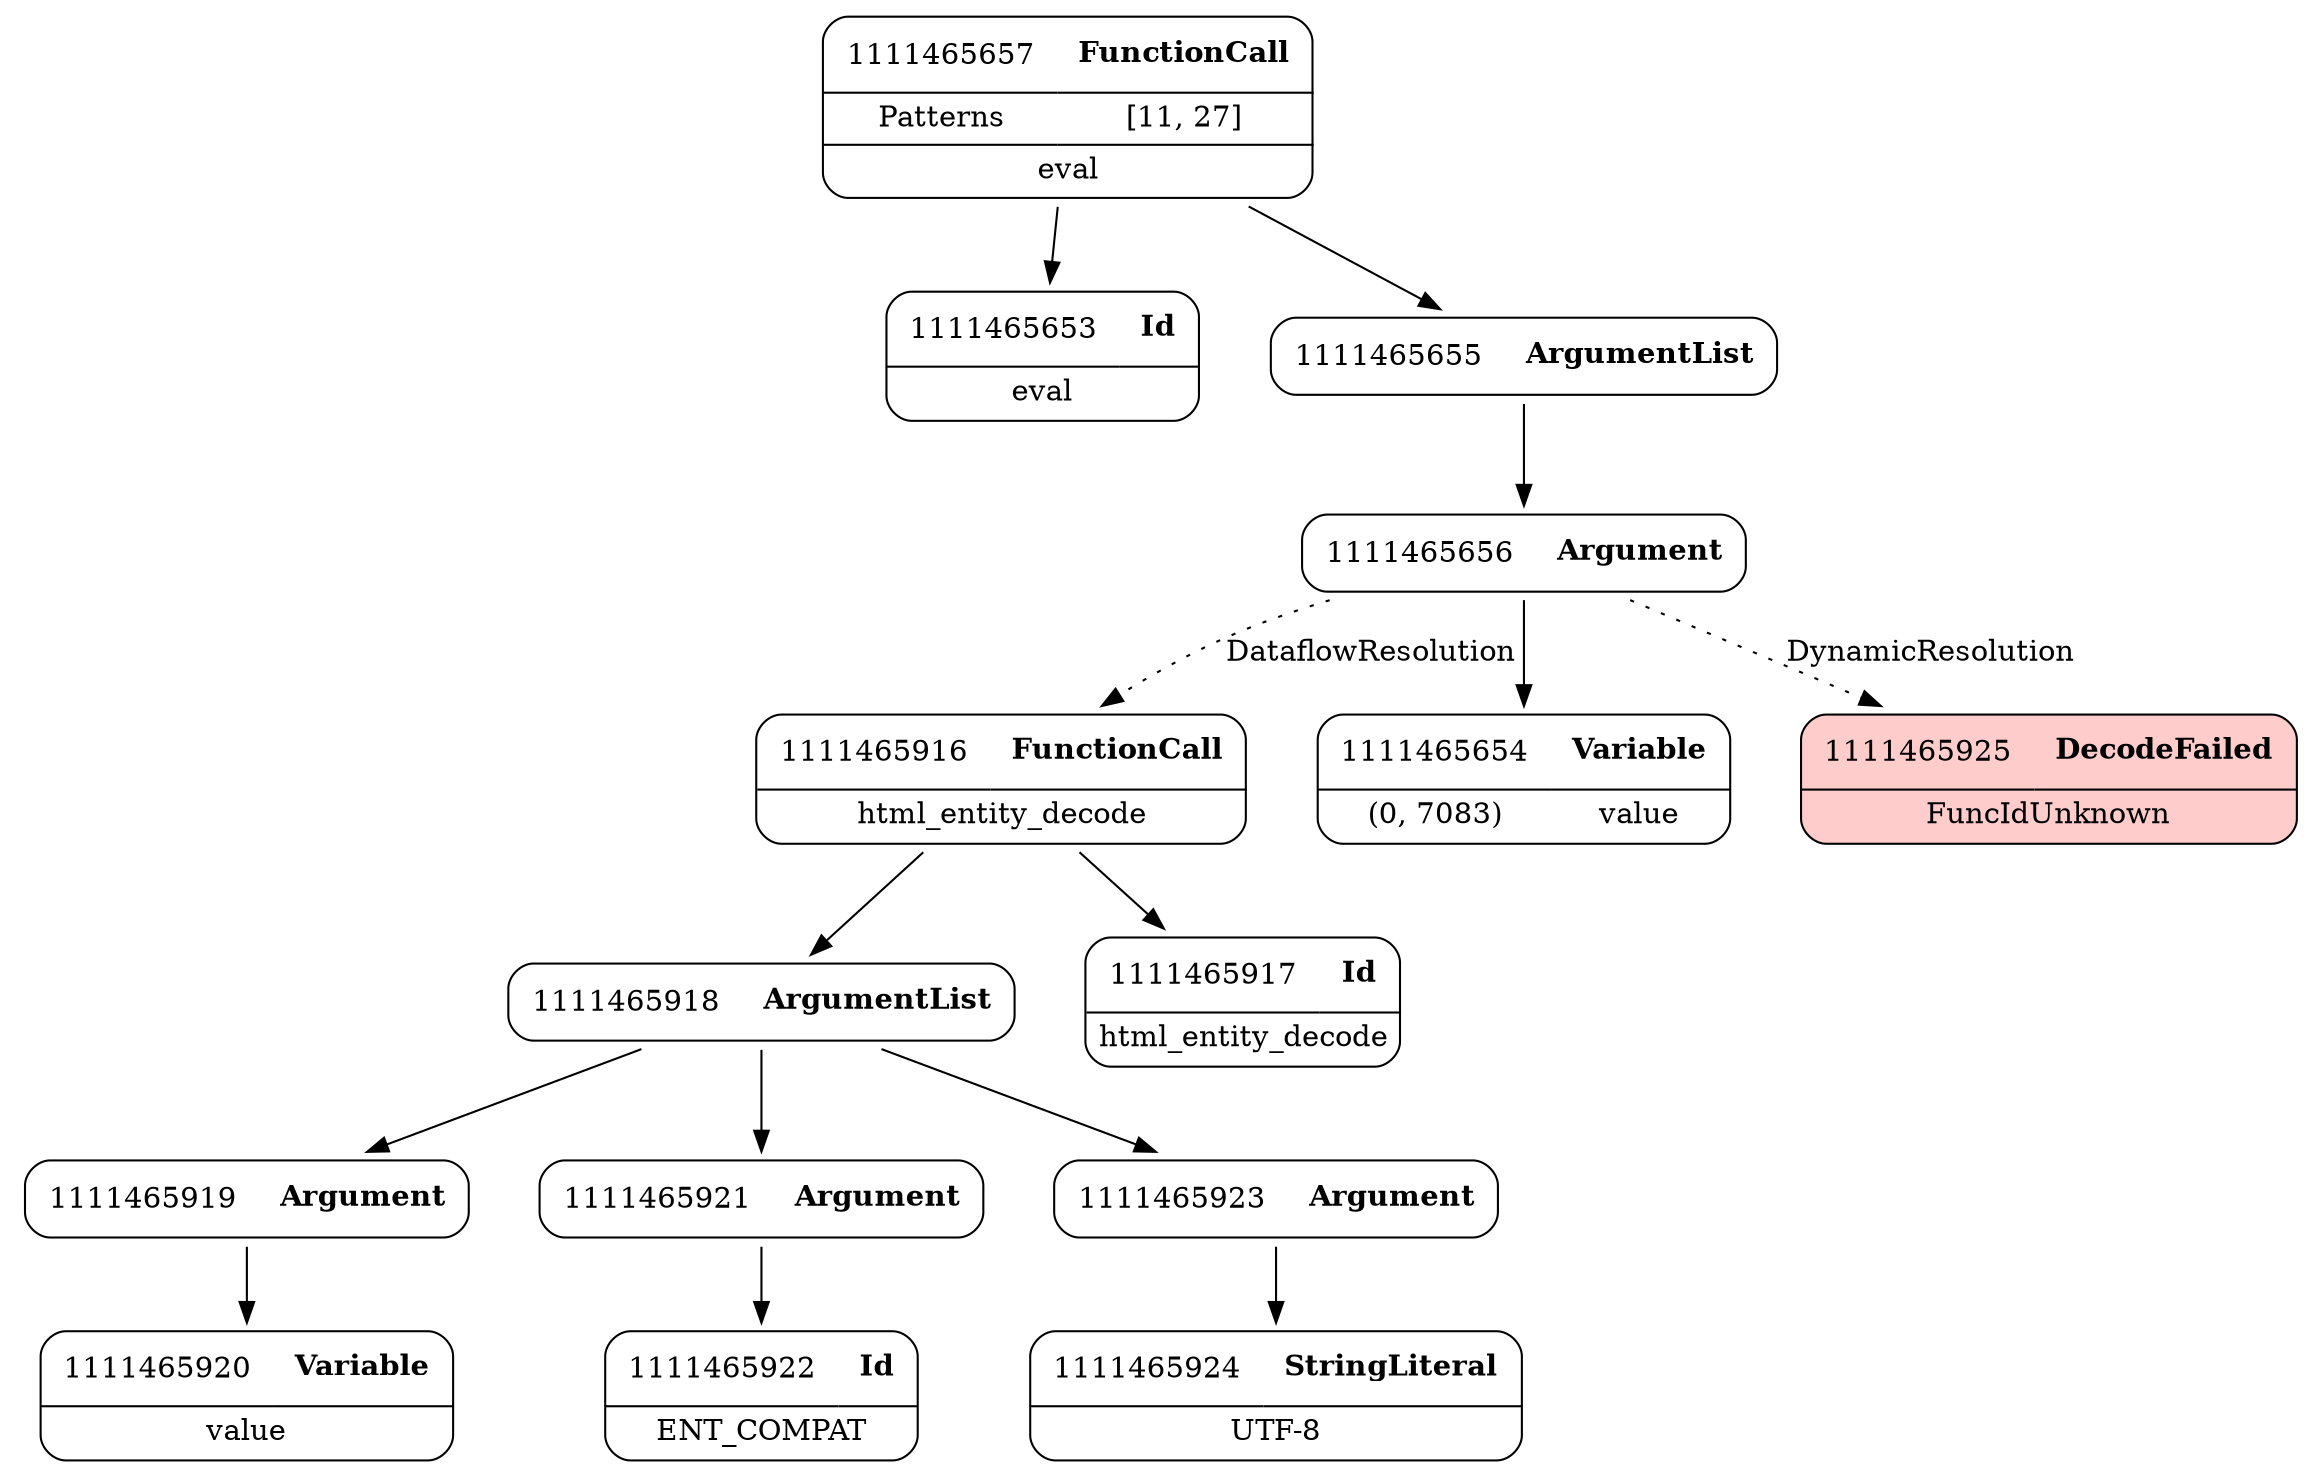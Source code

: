 digraph ast {
node [shape=none];
1111465919 [label=<<TABLE border='1' cellspacing='0' cellpadding='10' style='rounded' ><TR><TD border='0'>1111465919</TD><TD border='0'><B>Argument</B></TD></TR></TABLE>>];
1111465919 -> 1111465920 [weight=2];
1111465918 [label=<<TABLE border='1' cellspacing='0' cellpadding='10' style='rounded' ><TR><TD border='0'>1111465918</TD><TD border='0'><B>ArgumentList</B></TD></TR></TABLE>>];
1111465918 -> 1111465919 [weight=2];
1111465918 -> 1111465921 [weight=2];
1111465918 -> 1111465923 [weight=2];
1111465917 [label=<<TABLE border='1' cellspacing='0' cellpadding='10' style='rounded' ><TR><TD border='0'>1111465917</TD><TD border='0'><B>Id</B></TD></TR><HR/><TR><TD border='0' cellpadding='5' colspan='2'>html_entity_decode</TD></TR></TABLE>>];
1111465916 [label=<<TABLE border='1' cellspacing='0' cellpadding='10' style='rounded' ><TR><TD border='0'>1111465916</TD><TD border='0'><B>FunctionCall</B></TD></TR><HR/><TR><TD border='0' cellpadding='5' colspan='2'>html_entity_decode</TD></TR></TABLE>>];
1111465916 -> 1111465917 [weight=2];
1111465916 -> 1111465918 [weight=2];
1111465657 [label=<<TABLE border='1' cellspacing='0' cellpadding='10' style='rounded' ><TR><TD border='0'>1111465657</TD><TD border='0'><B>FunctionCall</B></TD></TR><HR/><TR><TD border='0' cellpadding='5'>Patterns</TD><TD border='0' cellpadding='5'>[11, 27]</TD></TR><HR/><TR><TD border='0' cellpadding='5' colspan='2'>eval</TD></TR></TABLE>>];
1111465657 -> 1111465653 [weight=2];
1111465657 -> 1111465655 [weight=2];
1111465656 [label=<<TABLE border='1' cellspacing='0' cellpadding='10' style='rounded' ><TR><TD border='0'>1111465656</TD><TD border='0'><B>Argument</B></TD></TR></TABLE>>];
1111465656 -> 1111465654 [weight=2];
1111465656 -> 1111465925 [style=dotted,label=DynamicResolution];
1111465656 -> 1111465916 [style=dotted,label=DataflowResolution];
1111465655 [label=<<TABLE border='1' cellspacing='0' cellpadding='10' style='rounded' ><TR><TD border='0'>1111465655</TD><TD border='0'><B>ArgumentList</B></TD></TR></TABLE>>];
1111465655 -> 1111465656 [weight=2];
1111465654 [label=<<TABLE border='1' cellspacing='0' cellpadding='10' style='rounded' ><TR><TD border='0'>1111465654</TD><TD border='0'><B>Variable</B></TD></TR><HR/><TR><TD border='0' cellpadding='5'>(0, 7083)</TD><TD border='0' cellpadding='5'>value</TD></TR></TABLE>>];
1111465653 [label=<<TABLE border='1' cellspacing='0' cellpadding='10' style='rounded' ><TR><TD border='0'>1111465653</TD><TD border='0'><B>Id</B></TD></TR><HR/><TR><TD border='0' cellpadding='5' colspan='2'>eval</TD></TR></TABLE>>];
1111465925 [label=<<TABLE border='1' cellspacing='0' cellpadding='10' style='rounded' bgcolor='#FFCCCC' ><TR><TD border='0'>1111465925</TD><TD border='0'><B>DecodeFailed</B></TD></TR><HR/><TR><TD border='0' cellpadding='5' colspan='2'>FuncIdUnknown</TD></TR></TABLE>>];
1111465924 [label=<<TABLE border='1' cellspacing='0' cellpadding='10' style='rounded' ><TR><TD border='0'>1111465924</TD><TD border='0'><B>StringLiteral</B></TD></TR><HR/><TR><TD border='0' cellpadding='5' colspan='2'>UTF-8</TD></TR></TABLE>>];
1111465923 [label=<<TABLE border='1' cellspacing='0' cellpadding='10' style='rounded' ><TR><TD border='0'>1111465923</TD><TD border='0'><B>Argument</B></TD></TR></TABLE>>];
1111465923 -> 1111465924 [weight=2];
1111465922 [label=<<TABLE border='1' cellspacing='0' cellpadding='10' style='rounded' ><TR><TD border='0'>1111465922</TD><TD border='0'><B>Id</B></TD></TR><HR/><TR><TD border='0' cellpadding='5' colspan='2'>ENT_COMPAT</TD></TR></TABLE>>];
1111465921 [label=<<TABLE border='1' cellspacing='0' cellpadding='10' style='rounded' ><TR><TD border='0'>1111465921</TD><TD border='0'><B>Argument</B></TD></TR></TABLE>>];
1111465921 -> 1111465922 [weight=2];
1111465920 [label=<<TABLE border='1' cellspacing='0' cellpadding='10' style='rounded' ><TR><TD border='0'>1111465920</TD><TD border='0'><B>Variable</B></TD></TR><HR/><TR><TD border='0' cellpadding='5' colspan='2'>value</TD></TR></TABLE>>];
}
